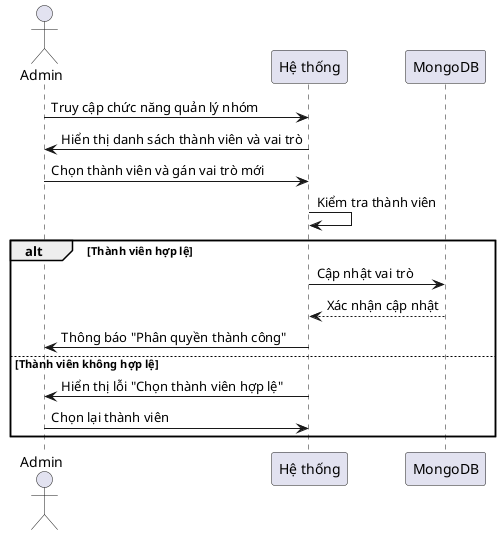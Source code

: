 @startuml
actor "Admin" as Admin
participant "Hệ thống" as System
participant "MongoDB" as DB

Admin -> System: Truy cập chức năng quản lý nhóm
System -> Admin: Hiển thị danh sách thành viên và vai trò
Admin -> System: Chọn thành viên và gán vai trò mới
System -> System: Kiểm tra thành viên

alt Thành viên hợp lệ
    System -> DB: Cập nhật vai trò
    DB --> System: Xác nhận cập nhật
    System -> Admin: Thông báo "Phân quyền thành công"
else Thành viên không hợp lệ
    System -> Admin: Hiển thị lỗi "Chọn thành viên hợp lệ"
    Admin -> System: Chọn lại thành viên
end alt

@enduml
